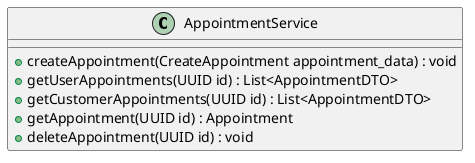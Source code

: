 @startuml
class AppointmentService {
    + createAppointment(CreateAppointment appointment_data) : void
    + getUserAppointments(UUID id) : List<AppointmentDTO>
    + getCustomerAppointments(UUID id) : List<AppointmentDTO>
    + getAppointment(UUID id) : Appointment
    + deleteAppointment(UUID id) : void
}
@enduml